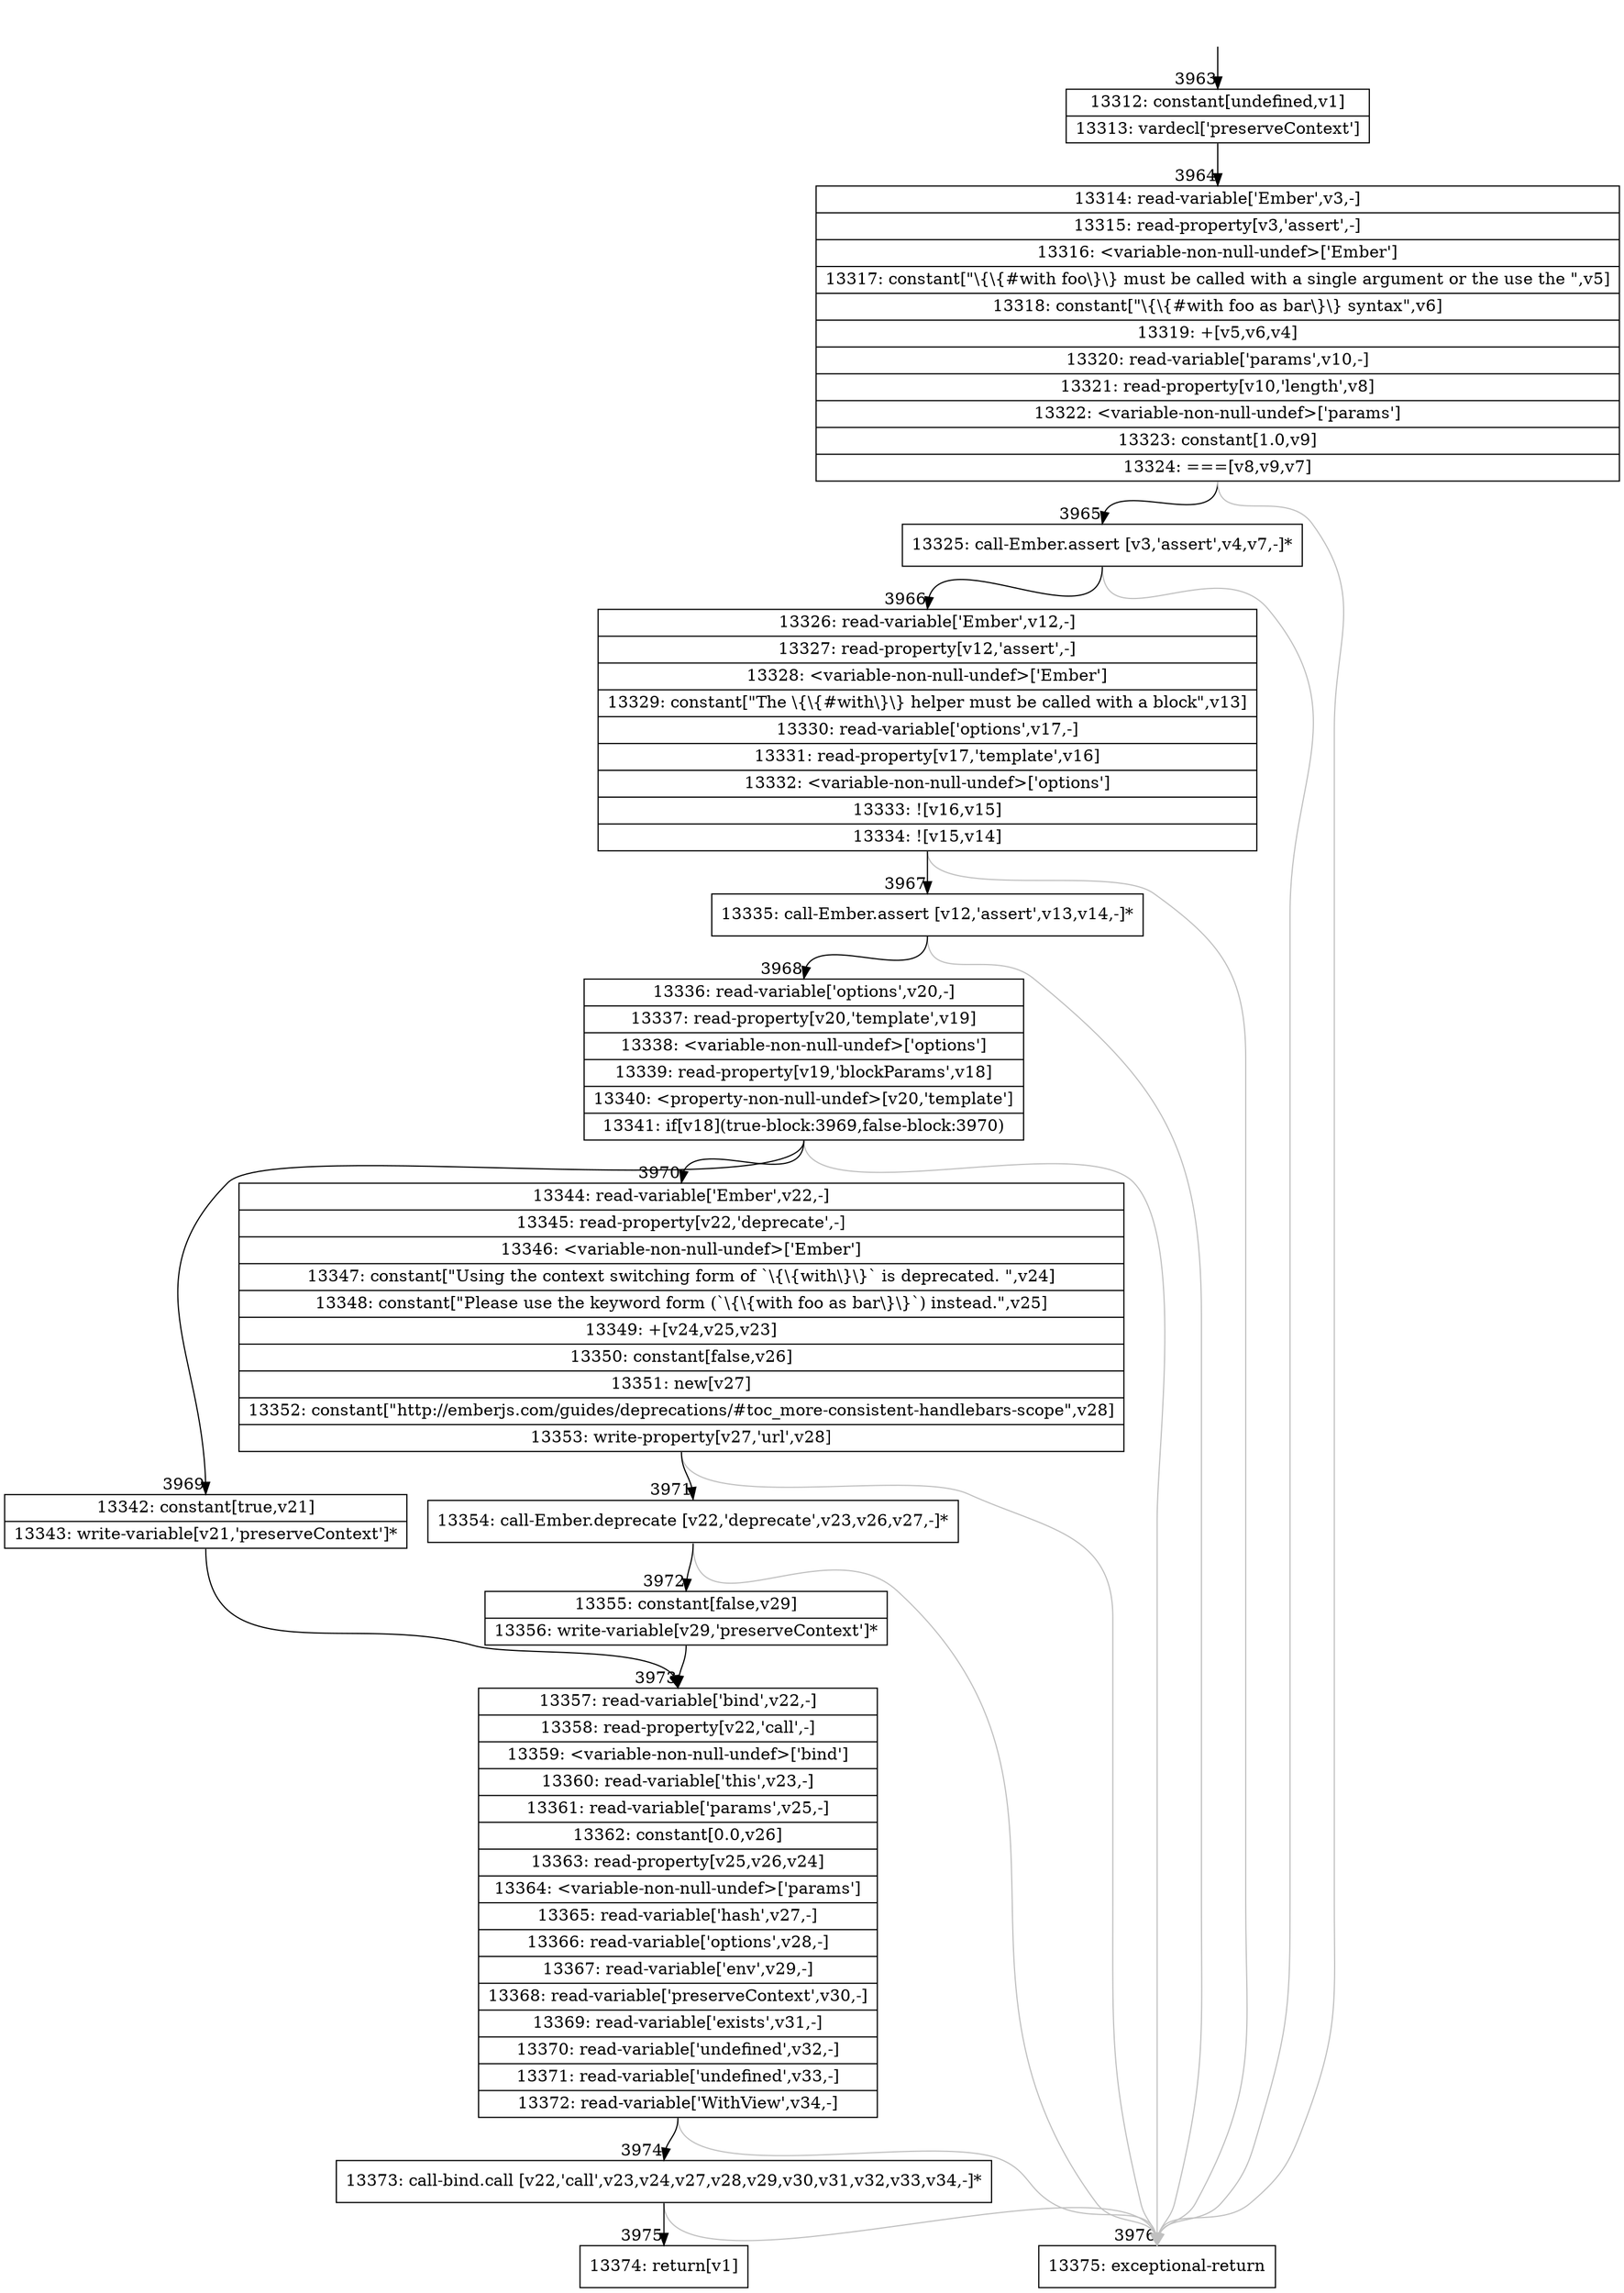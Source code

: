 digraph {
rankdir="TD"
BB_entry312[shape=none,label=""];
BB_entry312 -> BB3963 [tailport=s, headport=n, headlabel="    3963"]
BB3963 [shape=record label="{13312: constant[undefined,v1]|13313: vardecl['preserveContext']}" ] 
BB3963 -> BB3964 [tailport=s, headport=n, headlabel="      3964"]
BB3964 [shape=record label="{13314: read-variable['Ember',v3,-]|13315: read-property[v3,'assert',-]|13316: \<variable-non-null-undef\>['Ember']|13317: constant[\"\\\{\\\{#with foo\\\}\\\} must be called with a single argument or the use the \",v5]|13318: constant[\"\\\{\\\{#with foo as bar\\\}\\\} syntax\",v6]|13319: +[v5,v6,v4]|13320: read-variable['params',v10,-]|13321: read-property[v10,'length',v8]|13322: \<variable-non-null-undef\>['params']|13323: constant[1.0,v9]|13324: ===[v8,v9,v7]}" ] 
BB3964 -> BB3965 [tailport=s, headport=n, headlabel="      3965"]
BB3964 -> BB3976 [tailport=s, headport=n, color=gray, headlabel="      3976"]
BB3965 [shape=record label="{13325: call-Ember.assert [v3,'assert',v4,v7,-]*}" ] 
BB3965 -> BB3966 [tailport=s, headport=n, headlabel="      3966"]
BB3965 -> BB3976 [tailport=s, headport=n, color=gray]
BB3966 [shape=record label="{13326: read-variable['Ember',v12,-]|13327: read-property[v12,'assert',-]|13328: \<variable-non-null-undef\>['Ember']|13329: constant[\"The \\\{\\\{#with\\\}\\\} helper must be called with a block\",v13]|13330: read-variable['options',v17,-]|13331: read-property[v17,'template',v16]|13332: \<variable-non-null-undef\>['options']|13333: ![v16,v15]|13334: ![v15,v14]}" ] 
BB3966 -> BB3967 [tailport=s, headport=n, headlabel="      3967"]
BB3966 -> BB3976 [tailport=s, headport=n, color=gray]
BB3967 [shape=record label="{13335: call-Ember.assert [v12,'assert',v13,v14,-]*}" ] 
BB3967 -> BB3968 [tailport=s, headport=n, headlabel="      3968"]
BB3967 -> BB3976 [tailport=s, headport=n, color=gray]
BB3968 [shape=record label="{13336: read-variable['options',v20,-]|13337: read-property[v20,'template',v19]|13338: \<variable-non-null-undef\>['options']|13339: read-property[v19,'blockParams',v18]|13340: \<property-non-null-undef\>[v20,'template']|13341: if[v18](true-block:3969,false-block:3970)}" ] 
BB3968 -> BB3969 [tailport=s, headport=n, headlabel="      3969"]
BB3968 -> BB3970 [tailport=s, headport=n, headlabel="      3970"]
BB3968 -> BB3976 [tailport=s, headport=n, color=gray]
BB3969 [shape=record label="{13342: constant[true,v21]|13343: write-variable[v21,'preserveContext']*}" ] 
BB3969 -> BB3973 [tailport=s, headport=n, headlabel="      3973"]
BB3970 [shape=record label="{13344: read-variable['Ember',v22,-]|13345: read-property[v22,'deprecate',-]|13346: \<variable-non-null-undef\>['Ember']|13347: constant[\"Using the context switching form of `\\\{\\\{with\\\}\\\}` is deprecated. \",v24]|13348: constant[\"Please use the keyword form (`\\\{\\\{with foo as bar\\\}\\\}`) instead.\",v25]|13349: +[v24,v25,v23]|13350: constant[false,v26]|13351: new[v27]|13352: constant[\"http://emberjs.com/guides/deprecations/#toc_more-consistent-handlebars-scope\",v28]|13353: write-property[v27,'url',v28]}" ] 
BB3970 -> BB3971 [tailport=s, headport=n, headlabel="      3971"]
BB3970 -> BB3976 [tailport=s, headport=n, color=gray]
BB3971 [shape=record label="{13354: call-Ember.deprecate [v22,'deprecate',v23,v26,v27,-]*}" ] 
BB3971 -> BB3972 [tailport=s, headport=n, headlabel="      3972"]
BB3971 -> BB3976 [tailport=s, headport=n, color=gray]
BB3972 [shape=record label="{13355: constant[false,v29]|13356: write-variable[v29,'preserveContext']*}" ] 
BB3972 -> BB3973 [tailport=s, headport=n]
BB3973 [shape=record label="{13357: read-variable['bind',v22,-]|13358: read-property[v22,'call',-]|13359: \<variable-non-null-undef\>['bind']|13360: read-variable['this',v23,-]|13361: read-variable['params',v25,-]|13362: constant[0.0,v26]|13363: read-property[v25,v26,v24]|13364: \<variable-non-null-undef\>['params']|13365: read-variable['hash',v27,-]|13366: read-variable['options',v28,-]|13367: read-variable['env',v29,-]|13368: read-variable['preserveContext',v30,-]|13369: read-variable['exists',v31,-]|13370: read-variable['undefined',v32,-]|13371: read-variable['undefined',v33,-]|13372: read-variable['WithView',v34,-]}" ] 
BB3973 -> BB3974 [tailport=s, headport=n, headlabel="      3974"]
BB3973 -> BB3976 [tailport=s, headport=n, color=gray]
BB3974 [shape=record label="{13373: call-bind.call [v22,'call',v23,v24,v27,v28,v29,v30,v31,v32,v33,v34,-]*}" ] 
BB3974 -> BB3975 [tailport=s, headport=n, headlabel="      3975"]
BB3974 -> BB3976 [tailport=s, headport=n, color=gray]
BB3975 [shape=record label="{13374: return[v1]}" ] 
BB3976 [shape=record label="{13375: exceptional-return}" ] 
//#$~ 7619
}
